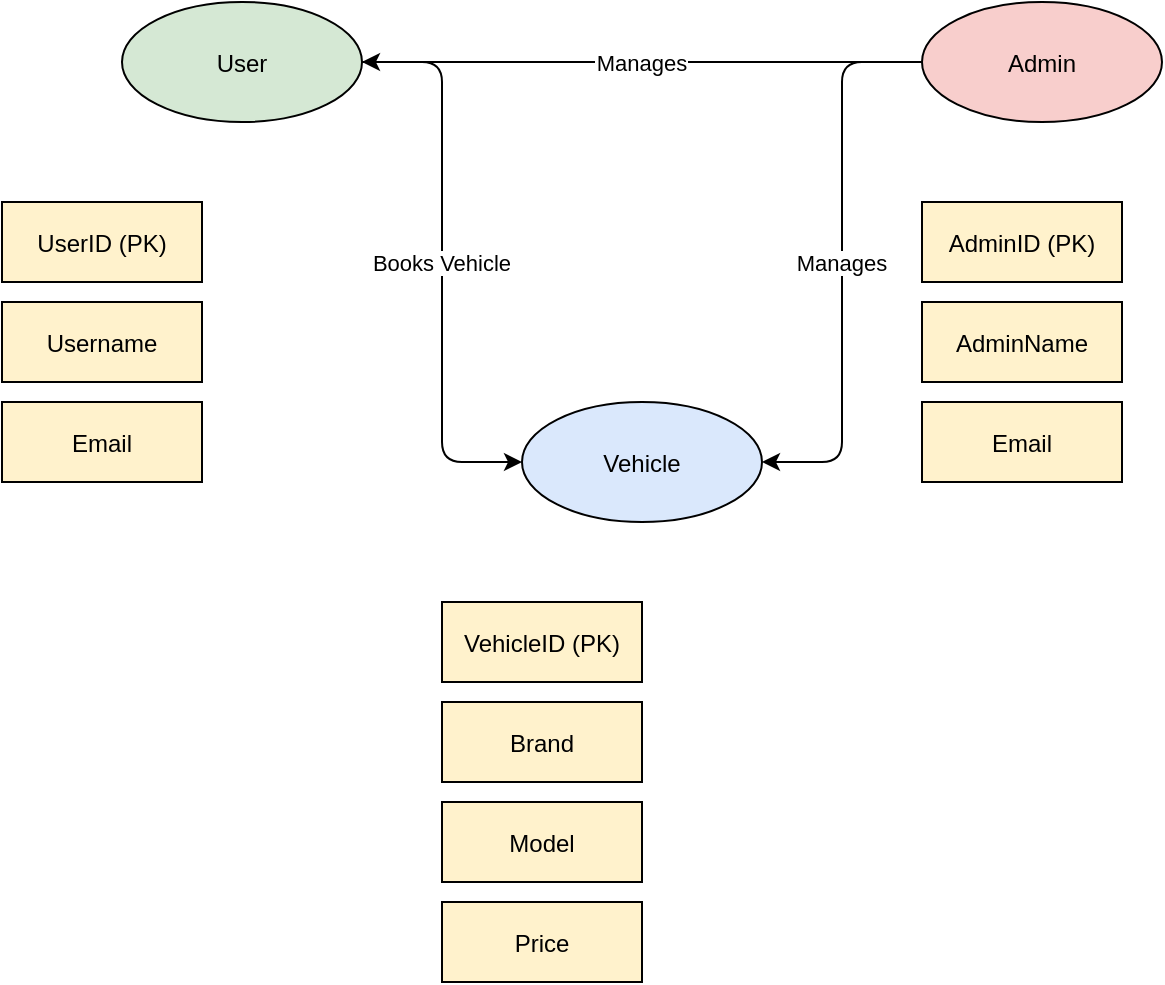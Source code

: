<mxfile version="26.1.0">
  <diagram name="Page-1" id="-5lCojONUrvcv5ciivN9">
    <mxGraphModel dx="1434" dy="738" grid="1" gridSize="10" guides="1" tooltips="1" connect="1" arrows="1" fold="1" page="1" pageScale="1" pageWidth="827" pageHeight="1169" math="0" shadow="0">
      <root>
        <mxCell id="0" />
        <mxCell id="1" parent="0" />
        <mxCell id="2" value="User" style="shape=ellipse;fillColor=#D5E8D4" vertex="1" parent="1">
          <mxGeometry x="100" y="100" width="120" height="60" as="geometry" />
        </mxCell>
        <mxCell id="3" value="Admin" style="shape=ellipse;fillColor=#F8CECC" vertex="1" parent="1">
          <mxGeometry x="500" y="100" width="120" height="60" as="geometry" />
        </mxCell>
        <mxCell id="4" value="UserID (PK)" style="shape=rectangle;fillColor=#FFF2CC" vertex="1" parent="1">
          <mxGeometry x="40" y="200" width="100" height="40" as="geometry" />
        </mxCell>
        <mxCell id="5" value="Username" style="shape=rectangle;fillColor=#FFF2CC" vertex="1" parent="1">
          <mxGeometry x="40" y="250" width="100" height="40" as="geometry" />
        </mxCell>
        <mxCell id="6" value="Email" style="shape=rectangle;fillColor=#FFF2CC" vertex="1" parent="1">
          <mxGeometry x="40" y="300" width="100" height="40" as="geometry" />
        </mxCell>
        <mxCell id="7" value="AdminID (PK)" style="shape=rectangle;fillColor=#FFF2CC" vertex="1" parent="1">
          <mxGeometry x="500" y="200" width="100" height="40" as="geometry" />
        </mxCell>
        <mxCell id="8" value="AdminName" style="shape=rectangle;fillColor=#FFF2CC" vertex="1" parent="1">
          <mxGeometry x="500" y="250" width="100" height="40" as="geometry" />
        </mxCell>
        <mxCell id="9" value="Email" style="shape=rectangle;fillColor=#FFF2CC" vertex="1" parent="1">
          <mxGeometry x="500" y="300" width="100" height="40" as="geometry" />
        </mxCell>
        <mxCell id="10" value="Manages" style="edgeStyle=elbowEdgeStyle;" edge="1" parent="1" source="3" target="2">
          <mxGeometry relative="1" as="geometry" />
        </mxCell>
        <mxCell id="11" value="Books Vehicle" style="edgeStyle=elbowEdgeStyle;" edge="1" parent="1" source="2" target="12">
          <mxGeometry relative="1" as="geometry" />
        </mxCell>
        <mxCell id="12" value="Vehicle" style="shape=ellipse;fillColor=#DAE8FC" vertex="1" parent="1">
          <mxGeometry x="300" y="300" width="120" height="60" as="geometry" />
        </mxCell>
        <mxCell id="13" value="VehicleID (PK)" style="shape=rectangle;fillColor=#FFF2CC" vertex="1" parent="1">
          <mxGeometry x="260" y="400" width="100" height="40" as="geometry" />
        </mxCell>
        <mxCell id="14" value="Brand" style="shape=rectangle;fillColor=#FFF2CC" vertex="1" parent="1">
          <mxGeometry x="260" y="450" width="100" height="40" as="geometry" />
        </mxCell>
        <mxCell id="15" value="Model" style="shape=rectangle;fillColor=#FFF2CC" vertex="1" parent="1">
          <mxGeometry x="260" y="500" width="100" height="40" as="geometry" />
        </mxCell>
        <mxCell id="16" value="Price" style="shape=rectangle;fillColor=#FFF2CC" vertex="1" parent="1">
          <mxGeometry x="260" y="550" width="100" height="40" as="geometry" />
        </mxCell>
        <mxCell id="17" value="Manages" style="edgeStyle=elbowEdgeStyle;" edge="1" parent="1" source="3" target="12">
          <mxGeometry relative="1" as="geometry" />
        </mxCell>
      </root>
    </mxGraphModel>
  </diagram>
</mxfile>
